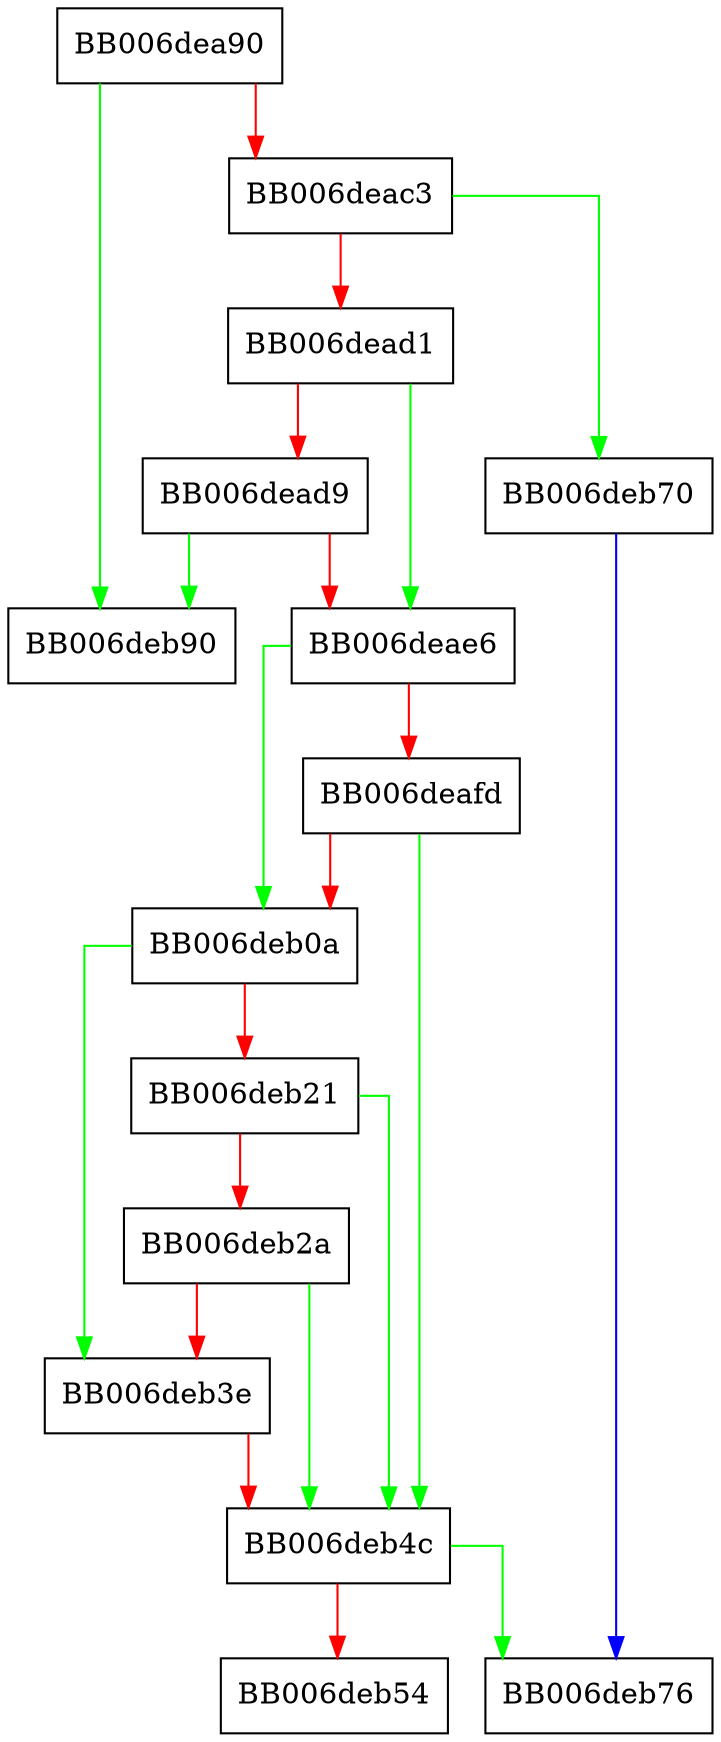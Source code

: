 digraph drbg_ctr_get_ctx_params {
  node [shape="box"];
  graph [splines=ortho];
  BB006dea90 -> BB006deb90 [color="green"];
  BB006dea90 -> BB006deac3 [color="red"];
  BB006deac3 -> BB006deb70 [color="green"];
  BB006deac3 -> BB006dead1 [color="red"];
  BB006dead1 -> BB006deae6 [color="green"];
  BB006dead1 -> BB006dead9 [color="red"];
  BB006dead9 -> BB006deb90 [color="green"];
  BB006dead9 -> BB006deae6 [color="red"];
  BB006deae6 -> BB006deb0a [color="green"];
  BB006deae6 -> BB006deafd [color="red"];
  BB006deafd -> BB006deb4c [color="green"];
  BB006deafd -> BB006deb0a [color="red"];
  BB006deb0a -> BB006deb3e [color="green"];
  BB006deb0a -> BB006deb21 [color="red"];
  BB006deb21 -> BB006deb4c [color="green"];
  BB006deb21 -> BB006deb2a [color="red"];
  BB006deb2a -> BB006deb4c [color="green"];
  BB006deb2a -> BB006deb3e [color="red"];
  BB006deb3e -> BB006deb4c [color="red"];
  BB006deb4c -> BB006deb76 [color="green"];
  BB006deb4c -> BB006deb54 [color="red"];
  BB006deb70 -> BB006deb76 [color="blue"];
}